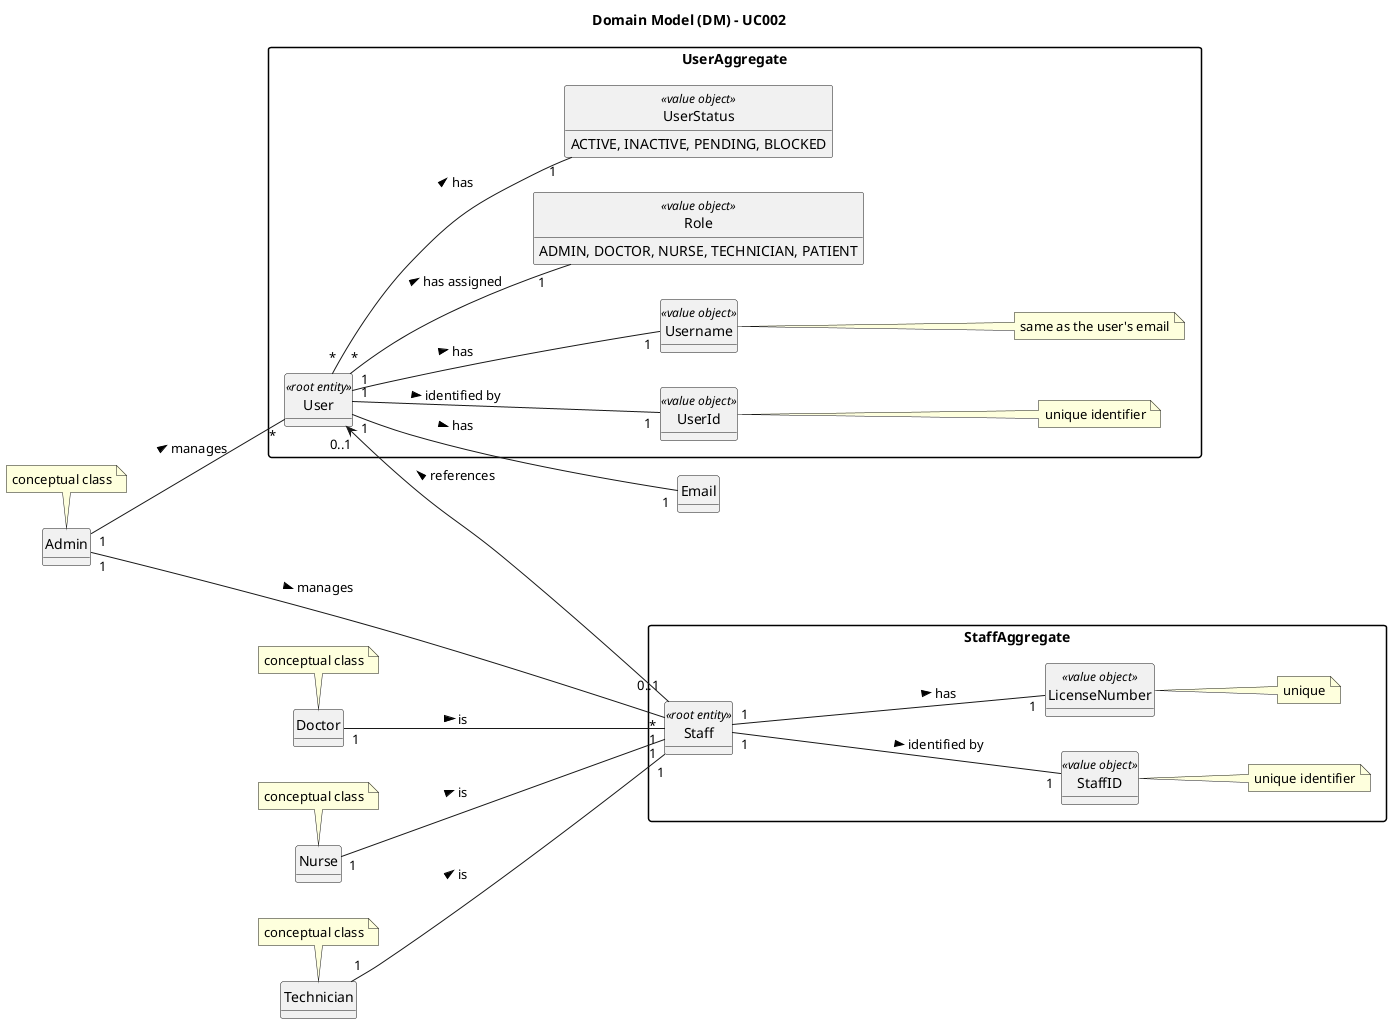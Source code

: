 @startuml
skinparam packageStyle rectangle
skinparam shadowing false

skinparam classAttributeIconSize 0

top to bottom direction
left to right direction

hide circle
hide methods

title Domain Model (DM) - UC002

package UserAggregate {
  class User <<root entity>>
  class UserId <<value object>>
  note right of UserId: unique identifier
  class Username <<value object>>
  note right of Username: same as the user's email
  class Role <<value object>> {
    ADMIN, DOCTOR, NURSE, TECHNICIAN, PATIENT
  }
  class UserStatus <<value object>> {
    ACTIVE, INACTIVE, PENDING, BLOCKED
  }
}

package StaffAggregate {
  class Staff <<root entity>>
  class StaffID <<value object>>
  note right of StaffID: unique identifier
  class LicenseNumber <<value object>>
  note right of LicenseNumber: unique
}

class Admin
note top of Admin: conceptual class
class Doctor
note top of Doctor: conceptual class
class Nurse
note top of Nurse: conceptual class
class Technician
note top of Technician: conceptual class

User "0..1" <-- "0..1" Staff : < references

User "1" -- "1" UserId : > identified by
User "1" -- "1" Username : > has
User "1" -- "1" Email : > has
User "*" -- "1" Role : > has assigned
User "*" -- "1" UserStatus : > has

Admin "1" -- "*" User : > manages
Admin "1" -- "*" Staff : > manages

Doctor "1" -- "1" Staff : > is
Nurse "1" -- "1" Staff : > is
Technician "1" -- "1" Staff : > is

Staff "1" -- "1" StaffID : > identified by
Staff "1" -- "1" LicenseNumber : > has

@enduml